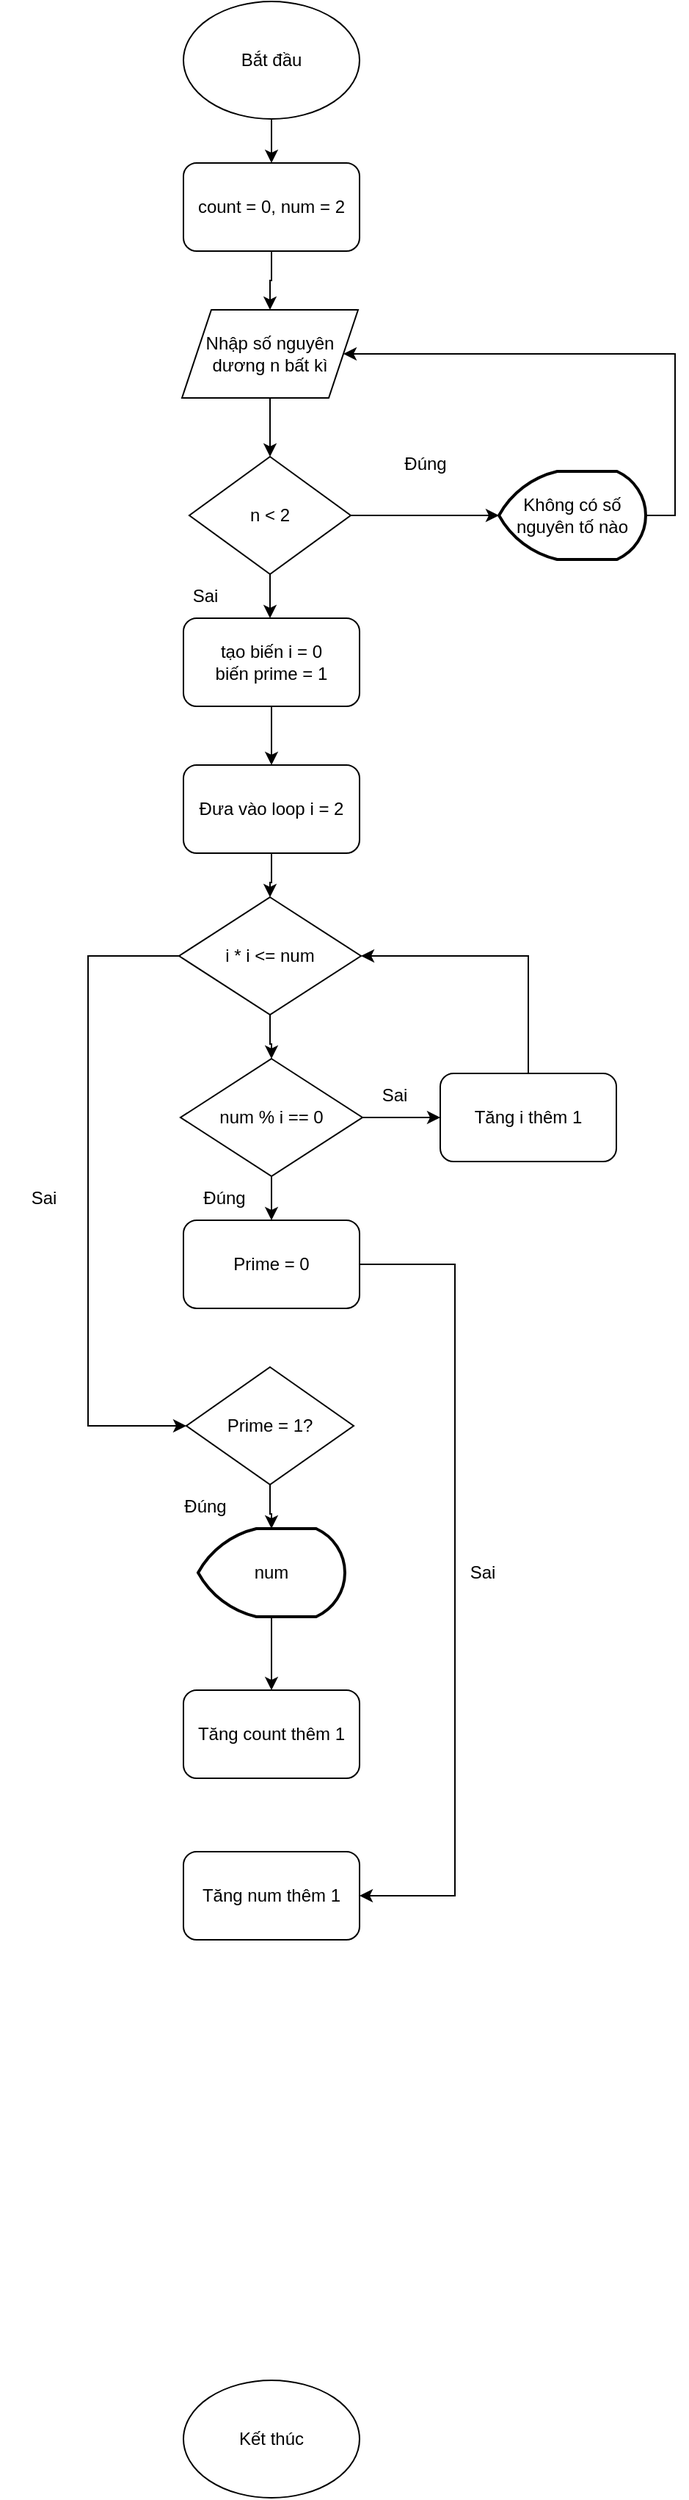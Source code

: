 <mxfile version="25.0.3">
  <diagram id="C5RBs43oDa-KdzZeNtuy" name="Page-1">
    <mxGraphModel dx="996" dy="1736" grid="1" gridSize="10" guides="1" tooltips="1" connect="1" arrows="1" fold="1" page="1" pageScale="1" pageWidth="827" pageHeight="1169" math="0" shadow="0">
      <root>
        <mxCell id="WIyWlLk6GJQsqaUBKTNV-0" />
        <mxCell id="WIyWlLk6GJQsqaUBKTNV-1" parent="WIyWlLk6GJQsqaUBKTNV-0" />
        <mxCell id="WmxdPSa5zLebUQs_E5Of-57" value="" style="edgeStyle=orthogonalEdgeStyle;rounded=0;orthogonalLoop=1;jettySize=auto;html=1;" edge="1" parent="WIyWlLk6GJQsqaUBKTNV-1" source="WmxdPSa5zLebUQs_E5Of-0" target="WmxdPSa5zLebUQs_E5Of-56">
          <mxGeometry relative="1" as="geometry" />
        </mxCell>
        <mxCell id="WmxdPSa5zLebUQs_E5Of-0" value="Bắt đầu" style="ellipse;whiteSpace=wrap;html=1;" vertex="1" parent="WIyWlLk6GJQsqaUBKTNV-1">
          <mxGeometry x="355" y="-100" width="120" height="80" as="geometry" />
        </mxCell>
        <mxCell id="WmxdPSa5zLebUQs_E5Of-1" value="Kết thúc" style="ellipse;whiteSpace=wrap;html=1;" vertex="1" parent="WIyWlLk6GJQsqaUBKTNV-1">
          <mxGeometry x="355" y="1520" width="120" height="80" as="geometry" />
        </mxCell>
        <mxCell id="WmxdPSa5zLebUQs_E5Of-5" value="" style="edgeStyle=orthogonalEdgeStyle;rounded=0;orthogonalLoop=1;jettySize=auto;html=1;" edge="1" parent="WIyWlLk6GJQsqaUBKTNV-1" source="WmxdPSa5zLebUQs_E5Of-2" target="WmxdPSa5zLebUQs_E5Of-4">
          <mxGeometry relative="1" as="geometry" />
        </mxCell>
        <mxCell id="WmxdPSa5zLebUQs_E5Of-2" value="Nhập số nguyên dương n bất kì" style="shape=parallelogram;perimeter=parallelogramPerimeter;whiteSpace=wrap;html=1;fixedSize=1;" vertex="1" parent="WIyWlLk6GJQsqaUBKTNV-1">
          <mxGeometry x="354" y="110" width="120" height="60" as="geometry" />
        </mxCell>
        <mxCell id="WmxdPSa5zLebUQs_E5Of-7" value="" style="edgeStyle=orthogonalEdgeStyle;rounded=0;orthogonalLoop=1;jettySize=auto;html=1;" edge="1" parent="WIyWlLk6GJQsqaUBKTNV-1" source="WmxdPSa5zLebUQs_E5Of-4" target="WmxdPSa5zLebUQs_E5Of-6">
          <mxGeometry relative="1" as="geometry" />
        </mxCell>
        <mxCell id="WmxdPSa5zLebUQs_E5Of-11" value="" style="edgeStyle=orthogonalEdgeStyle;rounded=0;orthogonalLoop=1;jettySize=auto;html=1;" edge="1" parent="WIyWlLk6GJQsqaUBKTNV-1" source="WmxdPSa5zLebUQs_E5Of-4">
          <mxGeometry relative="1" as="geometry">
            <mxPoint x="414" y="320" as="targetPoint" />
          </mxGeometry>
        </mxCell>
        <mxCell id="WmxdPSa5zLebUQs_E5Of-4" value="n &amp;lt; 2" style="rhombus;whiteSpace=wrap;html=1;" vertex="1" parent="WIyWlLk6GJQsqaUBKTNV-1">
          <mxGeometry x="359" y="210" width="110" height="80" as="geometry" />
        </mxCell>
        <mxCell id="WmxdPSa5zLebUQs_E5Of-50" style="edgeStyle=orthogonalEdgeStyle;rounded=0;orthogonalLoop=1;jettySize=auto;html=1;exitX=1;exitY=0.5;exitDx=0;exitDy=0;exitPerimeter=0;entryX=1;entryY=0.5;entryDx=0;entryDy=0;" edge="1" parent="WIyWlLk6GJQsqaUBKTNV-1" source="WmxdPSa5zLebUQs_E5Of-6" target="WmxdPSa5zLebUQs_E5Of-2">
          <mxGeometry relative="1" as="geometry">
            <Array as="points">
              <mxPoint x="690" y="250" />
              <mxPoint x="690" y="140" />
            </Array>
          </mxGeometry>
        </mxCell>
        <mxCell id="WmxdPSa5zLebUQs_E5Of-6" value="Không có số nguyên tố nào" style="strokeWidth=2;html=1;shape=mxgraph.flowchart.display;whiteSpace=wrap;" vertex="1" parent="WIyWlLk6GJQsqaUBKTNV-1">
          <mxGeometry x="570" y="220" width="100" height="60" as="geometry" />
        </mxCell>
        <mxCell id="WmxdPSa5zLebUQs_E5Of-8" value="Đúng" style="text;html=1;align=center;verticalAlign=middle;whiteSpace=wrap;rounded=0;" vertex="1" parent="WIyWlLk6GJQsqaUBKTNV-1">
          <mxGeometry x="490" y="200" width="60" height="30" as="geometry" />
        </mxCell>
        <mxCell id="WmxdPSa5zLebUQs_E5Of-9" value="Sai" style="text;html=1;align=center;verticalAlign=middle;whiteSpace=wrap;rounded=0;" vertex="1" parent="WIyWlLk6GJQsqaUBKTNV-1">
          <mxGeometry x="340" y="290" width="60" height="30" as="geometry" />
        </mxCell>
        <mxCell id="WmxdPSa5zLebUQs_E5Of-53" value="" style="edgeStyle=orthogonalEdgeStyle;rounded=0;orthogonalLoop=1;jettySize=auto;html=1;" edge="1" parent="WIyWlLk6GJQsqaUBKTNV-1" source="WmxdPSa5zLebUQs_E5Of-51" target="WmxdPSa5zLebUQs_E5Of-52">
          <mxGeometry relative="1" as="geometry" />
        </mxCell>
        <mxCell id="WmxdPSa5zLebUQs_E5Of-51" value="tạo biến i = 0&lt;div&gt;biến prime = 1&lt;/div&gt;" style="rounded=1;whiteSpace=wrap;html=1;" vertex="1" parent="WIyWlLk6GJQsqaUBKTNV-1">
          <mxGeometry x="355" y="320" width="120" height="60" as="geometry" />
        </mxCell>
        <mxCell id="WmxdPSa5zLebUQs_E5Of-55" value="" style="edgeStyle=orthogonalEdgeStyle;rounded=0;orthogonalLoop=1;jettySize=auto;html=1;" edge="1" parent="WIyWlLk6GJQsqaUBKTNV-1" source="WmxdPSa5zLebUQs_E5Of-52" target="WmxdPSa5zLebUQs_E5Of-54">
          <mxGeometry relative="1" as="geometry" />
        </mxCell>
        <mxCell id="WmxdPSa5zLebUQs_E5Of-52" value="Đưa vào loop i = 2" style="rounded=1;whiteSpace=wrap;html=1;" vertex="1" parent="WIyWlLk6GJQsqaUBKTNV-1">
          <mxGeometry x="355" y="420" width="120" height="60" as="geometry" />
        </mxCell>
        <mxCell id="WmxdPSa5zLebUQs_E5Of-60" value="" style="edgeStyle=orthogonalEdgeStyle;rounded=0;orthogonalLoop=1;jettySize=auto;html=1;" edge="1" parent="WIyWlLk6GJQsqaUBKTNV-1" source="WmxdPSa5zLebUQs_E5Of-54" target="WmxdPSa5zLebUQs_E5Of-59">
          <mxGeometry relative="1" as="geometry" />
        </mxCell>
        <mxCell id="WmxdPSa5zLebUQs_E5Of-70" style="edgeStyle=orthogonalEdgeStyle;rounded=0;orthogonalLoop=1;jettySize=auto;html=1;exitX=0;exitY=0.5;exitDx=0;exitDy=0;entryX=0;entryY=0.5;entryDx=0;entryDy=0;" edge="1" parent="WIyWlLk6GJQsqaUBKTNV-1" source="WmxdPSa5zLebUQs_E5Of-54" target="WmxdPSa5zLebUQs_E5Of-69">
          <mxGeometry relative="1" as="geometry">
            <Array as="points">
              <mxPoint x="290" y="550" />
              <mxPoint x="290" y="870" />
            </Array>
          </mxGeometry>
        </mxCell>
        <mxCell id="WmxdPSa5zLebUQs_E5Of-54" value="i * i &amp;lt;= num" style="rhombus;whiteSpace=wrap;html=1;" vertex="1" parent="WIyWlLk6GJQsqaUBKTNV-1">
          <mxGeometry x="352" y="510" width="124" height="80" as="geometry" />
        </mxCell>
        <mxCell id="WmxdPSa5zLebUQs_E5Of-58" value="" style="edgeStyle=orthogonalEdgeStyle;rounded=0;orthogonalLoop=1;jettySize=auto;html=1;" edge="1" parent="WIyWlLk6GJQsqaUBKTNV-1" source="WmxdPSa5zLebUQs_E5Of-56" target="WmxdPSa5zLebUQs_E5Of-2">
          <mxGeometry relative="1" as="geometry" />
        </mxCell>
        <mxCell id="WmxdPSa5zLebUQs_E5Of-56" value="count = 0, num = 2" style="rounded=1;whiteSpace=wrap;html=1;" vertex="1" parent="WIyWlLk6GJQsqaUBKTNV-1">
          <mxGeometry x="355" y="10" width="120" height="60" as="geometry" />
        </mxCell>
        <mxCell id="WmxdPSa5zLebUQs_E5Of-62" value="" style="edgeStyle=orthogonalEdgeStyle;rounded=0;orthogonalLoop=1;jettySize=auto;html=1;" edge="1" parent="WIyWlLk6GJQsqaUBKTNV-1" source="WmxdPSa5zLebUQs_E5Of-59" target="WmxdPSa5zLebUQs_E5Of-61">
          <mxGeometry relative="1" as="geometry" />
        </mxCell>
        <mxCell id="WmxdPSa5zLebUQs_E5Of-66" value="" style="edgeStyle=orthogonalEdgeStyle;rounded=0;orthogonalLoop=1;jettySize=auto;html=1;" edge="1" parent="WIyWlLk6GJQsqaUBKTNV-1" source="WmxdPSa5zLebUQs_E5Of-59" target="WmxdPSa5zLebUQs_E5Of-65">
          <mxGeometry relative="1" as="geometry" />
        </mxCell>
        <mxCell id="WmxdPSa5zLebUQs_E5Of-59" value="num % i == 0" style="rhombus;whiteSpace=wrap;html=1;" vertex="1" parent="WIyWlLk6GJQsqaUBKTNV-1">
          <mxGeometry x="353" y="620" width="124" height="80" as="geometry" />
        </mxCell>
        <mxCell id="WmxdPSa5zLebUQs_E5Of-80" style="edgeStyle=orthogonalEdgeStyle;rounded=0;orthogonalLoop=1;jettySize=auto;html=1;exitX=1;exitY=0.5;exitDx=0;exitDy=0;entryX=1;entryY=0.5;entryDx=0;entryDy=0;" edge="1" parent="WIyWlLk6GJQsqaUBKTNV-1" source="WmxdPSa5zLebUQs_E5Of-61" target="WmxdPSa5zLebUQs_E5Of-79">
          <mxGeometry relative="1" as="geometry">
            <Array as="points">
              <mxPoint x="540" y="760" />
              <mxPoint x="540" y="1190" />
            </Array>
          </mxGeometry>
        </mxCell>
        <mxCell id="WmxdPSa5zLebUQs_E5Of-61" value="Prime = 0" style="rounded=1;whiteSpace=wrap;html=1;" vertex="1" parent="WIyWlLk6GJQsqaUBKTNV-1">
          <mxGeometry x="355" y="730" width="120" height="60" as="geometry" />
        </mxCell>
        <mxCell id="WmxdPSa5zLebUQs_E5Of-63" value="Đúng" style="text;html=1;align=center;verticalAlign=middle;whiteSpace=wrap;rounded=0;" vertex="1" parent="WIyWlLk6GJQsqaUBKTNV-1">
          <mxGeometry x="353" y="700" width="60" height="30" as="geometry" />
        </mxCell>
        <mxCell id="WmxdPSa5zLebUQs_E5Of-67" style="edgeStyle=orthogonalEdgeStyle;rounded=0;orthogonalLoop=1;jettySize=auto;html=1;exitX=0.5;exitY=0;exitDx=0;exitDy=0;entryX=1;entryY=0.5;entryDx=0;entryDy=0;" edge="1" parent="WIyWlLk6GJQsqaUBKTNV-1" source="WmxdPSa5zLebUQs_E5Of-65" target="WmxdPSa5zLebUQs_E5Of-54">
          <mxGeometry relative="1" as="geometry" />
        </mxCell>
        <mxCell id="WmxdPSa5zLebUQs_E5Of-65" value="Tăng i thêm 1" style="rounded=1;whiteSpace=wrap;html=1;" vertex="1" parent="WIyWlLk6GJQsqaUBKTNV-1">
          <mxGeometry x="530" y="630" width="120" height="60" as="geometry" />
        </mxCell>
        <mxCell id="WmxdPSa5zLebUQs_E5Of-68" value="Sai" style="text;html=1;align=center;verticalAlign=middle;whiteSpace=wrap;rounded=0;" vertex="1" parent="WIyWlLk6GJQsqaUBKTNV-1">
          <mxGeometry x="469" y="630" width="60" height="30" as="geometry" />
        </mxCell>
        <mxCell id="WmxdPSa5zLebUQs_E5Of-73" value="" style="edgeStyle=orthogonalEdgeStyle;rounded=0;orthogonalLoop=1;jettySize=auto;html=1;" edge="1" parent="WIyWlLk6GJQsqaUBKTNV-1" source="WmxdPSa5zLebUQs_E5Of-69" target="WmxdPSa5zLebUQs_E5Of-72">
          <mxGeometry relative="1" as="geometry" />
        </mxCell>
        <mxCell id="WmxdPSa5zLebUQs_E5Of-69" value="Prime = 1?" style="rhombus;whiteSpace=wrap;html=1;" vertex="1" parent="WIyWlLk6GJQsqaUBKTNV-1">
          <mxGeometry x="357" y="830" width="114" height="80" as="geometry" />
        </mxCell>
        <mxCell id="WmxdPSa5zLebUQs_E5Of-71" value="Sai" style="text;html=1;align=center;verticalAlign=middle;whiteSpace=wrap;rounded=0;" vertex="1" parent="WIyWlLk6GJQsqaUBKTNV-1">
          <mxGeometry x="230" y="700" width="60" height="30" as="geometry" />
        </mxCell>
        <mxCell id="WmxdPSa5zLebUQs_E5Of-76" value="" style="edgeStyle=orthogonalEdgeStyle;rounded=0;orthogonalLoop=1;jettySize=auto;html=1;" edge="1" parent="WIyWlLk6GJQsqaUBKTNV-1" source="WmxdPSa5zLebUQs_E5Of-72" target="WmxdPSa5zLebUQs_E5Of-75">
          <mxGeometry relative="1" as="geometry" />
        </mxCell>
        <mxCell id="WmxdPSa5zLebUQs_E5Of-72" value="num" style="strokeWidth=2;html=1;shape=mxgraph.flowchart.display;whiteSpace=wrap;" vertex="1" parent="WIyWlLk6GJQsqaUBKTNV-1">
          <mxGeometry x="365" y="940" width="100" height="60" as="geometry" />
        </mxCell>
        <mxCell id="WmxdPSa5zLebUQs_E5Of-74" value="Đúng" style="text;html=1;align=center;verticalAlign=middle;whiteSpace=wrap;rounded=0;" vertex="1" parent="WIyWlLk6GJQsqaUBKTNV-1">
          <mxGeometry x="340" y="910" width="60" height="30" as="geometry" />
        </mxCell>
        <mxCell id="WmxdPSa5zLebUQs_E5Of-75" value="Tăng count thêm 1" style="rounded=1;whiteSpace=wrap;html=1;" vertex="1" parent="WIyWlLk6GJQsqaUBKTNV-1">
          <mxGeometry x="355" y="1050" width="120" height="60" as="geometry" />
        </mxCell>
        <mxCell id="WmxdPSa5zLebUQs_E5Of-78" value="Sai" style="text;html=1;align=center;verticalAlign=middle;whiteSpace=wrap;rounded=0;" vertex="1" parent="WIyWlLk6GJQsqaUBKTNV-1">
          <mxGeometry x="529" y="955" width="60" height="30" as="geometry" />
        </mxCell>
        <mxCell id="WmxdPSa5zLebUQs_E5Of-79" value="Tăng num thêm 1" style="rounded=1;whiteSpace=wrap;html=1;" vertex="1" parent="WIyWlLk6GJQsqaUBKTNV-1">
          <mxGeometry x="355" y="1160" width="120" height="60" as="geometry" />
        </mxCell>
      </root>
    </mxGraphModel>
  </diagram>
</mxfile>
